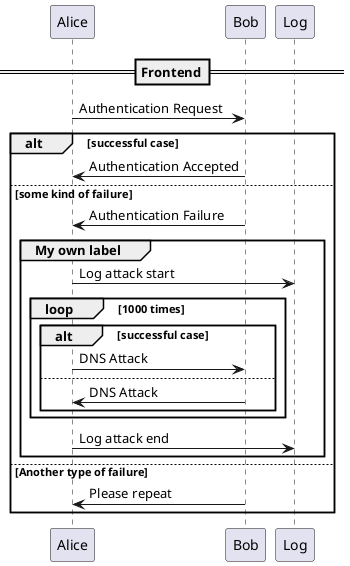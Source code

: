 @startuml
participant Alice
participant Bob
==Frontend==
Alice -> Bob: Authentication Request
alt successful case
Bob -> Alice: Authentication Accepted
else some kind of failure
Bob -> Alice: Authentication Failure
group My own label
Alice -> Log : Log attack start
loop 1000 times
alt successful case
Alice -> Bob: DNS Attack
else
Bob -> Alice: DNS Attack
end
end
Alice -> Log : Log attack end
end
else Another type of failure
Bob -> Alice: Please repeat
end
@enduml
